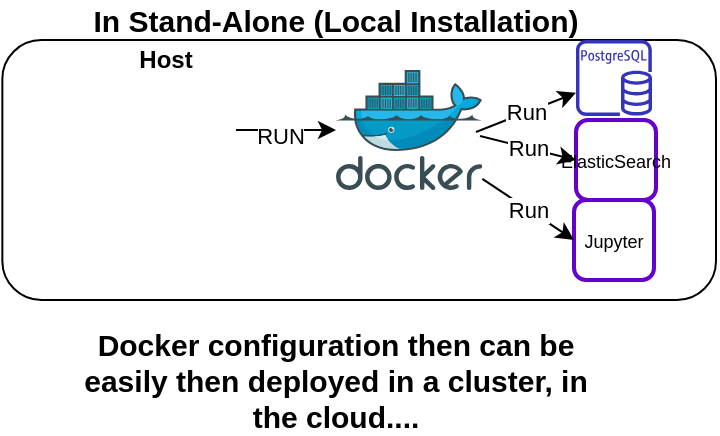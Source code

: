 <mxfile version="13.9.3" type="device"><diagram id="wxrQrRbF_b7Drqid4QXk" name="Page-1"><mxGraphModel dx="786" dy="474" grid="1" gridSize="10" guides="1" tooltips="1" connect="1" arrows="1" fold="1" page="1" pageScale="1" pageWidth="827" pageHeight="1169" math="0" shadow="0"><root><mxCell id="0"/><mxCell id="1" parent="0"/><mxCell id="sHKBVlPQHOBQRSpEx0Vm-3" value="" style="rounded=1;whiteSpace=wrap;html=1;" vertex="1" parent="1"><mxGeometry x="83.17" y="120" width="356.83" height="130" as="geometry"/></mxCell><mxCell id="sHKBVlPQHOBQRSpEx0Vm-1" value="" style="aspect=fixed;html=1;points=[];align=center;image;fontSize=12;image=img/lib/mscae/Docker.svg;" vertex="1" parent="1"><mxGeometry x="250" y="135" width="73.17" height="60" as="geometry"/></mxCell><mxCell id="sHKBVlPQHOBQRSpEx0Vm-2" value="" style="shape=image;html=1;verticalAlign=top;verticalLabelPosition=bottom;labelBackgroundColor=#ffffff;imageAspect=0;aspect=fixed;image=https://cdn3.iconfinder.com/data/icons/streamline-icon-set-free-pack/48/Streamline-07-128.png" vertex="1" parent="1"><mxGeometry x="130" y="130" width="70" height="70" as="geometry"/></mxCell><mxCell id="sHKBVlPQHOBQRSpEx0Vm-4" value="&lt;b&gt;Host&lt;/b&gt;" style="text;html=1;strokeColor=none;fillColor=none;align=center;verticalAlign=middle;whiteSpace=wrap;rounded=0;" vertex="1" parent="1"><mxGeometry x="109" y="120" width="112" height="20" as="geometry"/></mxCell><mxCell id="sHKBVlPQHOBQRSpEx0Vm-5" value="" style="endArrow=classic;html=1;exitX=1;exitY=0.5;exitDx=0;exitDy=0;" edge="1" parent="1" source="sHKBVlPQHOBQRSpEx0Vm-2" target="sHKBVlPQHOBQRSpEx0Vm-1"><mxGeometry width="50" height="50" relative="1" as="geometry"><mxPoint x="380" y="270" as="sourcePoint"/><mxPoint x="430" y="220" as="targetPoint"/></mxGeometry></mxCell><mxCell id="sHKBVlPQHOBQRSpEx0Vm-6" value="RUN" style="edgeLabel;html=1;align=center;verticalAlign=middle;resizable=0;points=[];" vertex="1" connectable="0" parent="sHKBVlPQHOBQRSpEx0Vm-5"><mxGeometry x="-0.15" y="-3" relative="1" as="geometry"><mxPoint as="offset"/></mxGeometry></mxCell><mxCell id="sHKBVlPQHOBQRSpEx0Vm-8" value="" style="outlineConnect=0;fontColor=#232F3E;gradientColor=none;fillColor=#3334B9;strokeColor=none;dashed=0;verticalLabelPosition=bottom;verticalAlign=top;align=center;html=1;fontSize=12;fontStyle=0;aspect=fixed;pointerEvents=1;shape=mxgraph.aws4.rds_postgresql_instance;" vertex="1" parent="1"><mxGeometry x="370" y="120" width="38" height="38" as="geometry"/></mxCell><mxCell id="sHKBVlPQHOBQRSpEx0Vm-9" value="&lt;font style=&quot;font-size: 9px&quot;&gt;ElasticSearch&lt;/font&gt;" style="rounded=1;whiteSpace=wrap;html=1;fillColor=#FFFFFF;strokeWidth=2;strokeColor=#6600CC;" vertex="1" parent="1"><mxGeometry x="370" y="160" width="40" height="40" as="geometry"/></mxCell><mxCell id="sHKBVlPQHOBQRSpEx0Vm-10" value="&lt;font style=&quot;font-size: 9px&quot;&gt;Jupyter&lt;/font&gt;" style="rounded=1;whiteSpace=wrap;html=1;fillColor=#FFFFFF;strokeWidth=2;strokeColor=#6600CC;" vertex="1" parent="1"><mxGeometry x="369" y="200" width="40" height="40" as="geometry"/></mxCell><mxCell id="sHKBVlPQHOBQRSpEx0Vm-11" value="Run&lt;span style=&quot;color: rgba(0 , 0 , 0 , 0) ; font-family: monospace ; font-size: 0px ; background-color: rgb(248 , 249 , 250)&quot;&gt;%3CmxGraphModel%3E%3Croot%3E%3CmxCell%20id%3D%220%22%2F%3E%3CmxCell%20id%3D%221%22%20parent%3D%220%22%2F%3E%3CmxCell%20id%3D%222%22%20value%3D%22%26lt%3Bfont%20style%3D%26quot%3Bfont-size%3A%209px%26quot%3B%26gt%3BElasticSearch%26lt%3B%2Ffont%26gt%3B%22%20style%3D%22rounded%3D1%3BwhiteSpace%3Dwrap%3Bhtml%3D1%3BfillColor%3D%23FFFFFF%3BstrokeWidth%3D2%3BstrokeColor%3D%236600CC%3B%22%20vertex%3D%221%22%20parent%3D%221%22%3E%3CmxGeometry%20x%3D%22370%22%20y%3D%22160%22%20width%3D%2240%22%20height%3D%2240%22%20as%3D%22geometry%22%2F%3E%3C%2FmxCell%3E%3C%2Froot%3E%3C%2FmxGraphModel%3E&lt;/span&gt;" style="endArrow=classic;html=1;" edge="1" parent="1" target="sHKBVlPQHOBQRSpEx0Vm-8"><mxGeometry width="50" height="50" relative="1" as="geometry"><mxPoint x="320" y="166" as="sourcePoint"/><mxPoint x="430" y="220" as="targetPoint"/></mxGeometry></mxCell><mxCell id="sHKBVlPQHOBQRSpEx0Vm-12" value="Run&lt;span style=&quot;color: rgba(0 , 0 , 0 , 0) ; font-family: monospace ; font-size: 0px ; background-color: rgb(248 , 249 , 250)&quot;&gt;%3CmxGraphModel%3E%3Croot%3E%3CmxCell%20id%3D%220%22%2F%3E%3CmxCell%20id%3D%221%22%20parent%3D%220%22%2F%3E%3CmxCell%20id%3D%222%22%20value%3D%22%26lt%3Bfont%20style%3D%26quot%3Bfont-size%3A%209px%26quot%3B%26gt%3BElasticSearch%26lt%3B%2Ffont%26gt%3B%22%20style%3D%22rounded%3D1%3BwhiteSpace%3Dwrap%3Bhtml%3D1%3BfillColor%3D%23FFFFFF%3BstrokeWidth%3D2%3BstrokeColor%3D%236600CC%3B%22%20vertex%3D%221%22%20parent%3D%221%22%3E%3CmxGeometry%20x%3D%22370%22%20y%3D%22160%22%20width%3D%2240%22%20height%3D%2240%22%20as%3D%22geometry%22%2F%3E%3C%2FmxCell%3E%3C%2Froot%3E%3C%2FmxGraphModel%3E&lt;/span&gt;" style="endArrow=classic;html=1;entryX=0;entryY=0.5;entryDx=0;entryDy=0;exitX=0.984;exitY=0.55;exitDx=0;exitDy=0;exitPerimeter=0;" edge="1" parent="1" source="sHKBVlPQHOBQRSpEx0Vm-1" target="sHKBVlPQHOBQRSpEx0Vm-9"><mxGeometry width="50" height="50" relative="1" as="geometry"><mxPoint x="330" y="176" as="sourcePoint"/><mxPoint x="380" y="156.435" as="targetPoint"/></mxGeometry></mxCell><mxCell id="sHKBVlPQHOBQRSpEx0Vm-13" value="Run&lt;span style=&quot;color: rgba(0 , 0 , 0 , 0) ; font-family: monospace ; font-size: 0px ; background-color: rgb(248 , 249 , 250)&quot;&gt;%3CmxGraphModel%3E%3Croot%3E%3CmxCell%20id%3D%220%22%2F%3E%3CmxCell%20id%3D%221%22%20parent%3D%220%22%2F%3E%3CmxCell%20id%3D%222%22%20value%3D%22%26lt%3Bfont%20style%3D%26quot%3Bfont-size%3A%209px%26quot%3B%26gt%3BElasticSearch%26lt%3B%2Ffont%26gt%3B%22%20style%3D%22rounded%3D1%3BwhiteSpace%3Dwrap%3Bhtml%3D1%3BfillColor%3D%23FFFFFF%3BstrokeWidth%3D2%3BstrokeColor%3D%236600CC%3B%22%20vertex%3D%221%22%20parent%3D%221%22%3E%3CmxGeometry%20x%3D%22370%22%20y%3D%22160%22%20width%3D%2240%22%20height%3D%2240%22%20as%3D%22geometry%22%2F%3E%3C%2FmxCell%3E%3C%2Froot%3E%3C%2FmxGraphModel%3E&lt;/span&gt;" style="endArrow=classic;html=1;entryX=0;entryY=0.5;entryDx=0;entryDy=0;" edge="1" parent="1" source="sHKBVlPQHOBQRSpEx0Vm-1" target="sHKBVlPQHOBQRSpEx0Vm-10"><mxGeometry width="50" height="50" relative="1" as="geometry"><mxPoint x="331.999" y="178" as="sourcePoint"/><mxPoint x="380" y="190" as="targetPoint"/></mxGeometry></mxCell><mxCell id="sHKBVlPQHOBQRSpEx0Vm-14" value="In Stand-Alone (Local Installation)" style="text;html=1;strokeColor=none;fillColor=none;align=center;verticalAlign=middle;whiteSpace=wrap;rounded=0;fontStyle=1;fontSize=15;" vertex="1" parent="1"><mxGeometry x="120" y="100" width="260" height="20" as="geometry"/></mxCell><mxCell id="sHKBVlPQHOBQRSpEx0Vm-15" value="Docker configuration then can be easily then deployed in a cluster, in the cloud...." style="text;html=1;strokeColor=none;fillColor=none;align=center;verticalAlign=middle;whiteSpace=wrap;rounded=0;fontStyle=1;fontSize=15;" vertex="1" parent="1"><mxGeometry x="120" y="280" width="260" height="20" as="geometry"/></mxCell></root></mxGraphModel></diagram></mxfile>